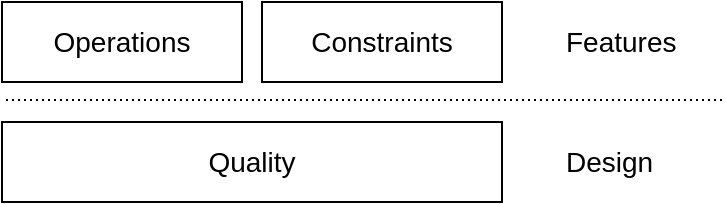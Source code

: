 <mxfile>
    <diagram id="ruQfy7zbbwY2wT_4JyyE" name="Page-1">
        <mxGraphModel dx="857" dy="899" grid="1" gridSize="10" guides="1" tooltips="1" connect="1" arrows="1" fold="1" page="1" pageScale="1" pageWidth="850" pageHeight="1100" math="0" shadow="0">
            <root>
                <mxCell id="0"/>
                <mxCell id="1" parent="0"/>
                <mxCell id="2" value="Operations" style="rounded=0;whiteSpace=wrap;html=1;verticalAlign=middle;fontSize=14;spacing=10;" vertex="1" parent="1">
                    <mxGeometry x="40" y="40" width="120" height="40" as="geometry"/>
                </mxCell>
                <mxCell id="5" value="Features" style="text;html=1;strokeColor=none;fillColor=none;align=left;verticalAlign=middle;whiteSpace=wrap;rounded=0;fontSize=14;" vertex="1" parent="1">
                    <mxGeometry x="320" y="40" width="80" height="40" as="geometry"/>
                </mxCell>
                <mxCell id="8" value="" style="endArrow=none;dashed=1;html=1;strokeWidth=1;fontSize=14;dashPattern=1 2;" edge="1" parent="1">
                    <mxGeometry width="50" height="50" relative="1" as="geometry">
                        <mxPoint x="400" y="89" as="sourcePoint"/>
                        <mxPoint x="40" y="89" as="targetPoint"/>
                    </mxGeometry>
                </mxCell>
                <mxCell id="11" value="Quality" style="rounded=0;whiteSpace=wrap;html=1;verticalAlign=middle;fontSize=14;spacing=10;" vertex="1" parent="1">
                    <mxGeometry x="40" y="100" width="250" height="40" as="geometry"/>
                </mxCell>
                <mxCell id="13" value="Constraints" style="rounded=0;whiteSpace=wrap;html=1;verticalAlign=middle;fontSize=14;spacing=10;" vertex="1" parent="1">
                    <mxGeometry x="170" y="40" width="120" height="40" as="geometry"/>
                </mxCell>
                <mxCell id="14" value="Design" style="text;html=1;strokeColor=none;fillColor=none;align=left;verticalAlign=middle;whiteSpace=wrap;rounded=0;fontSize=14;" vertex="1" parent="1">
                    <mxGeometry x="320" y="100" width="80" height="40" as="geometry"/>
                </mxCell>
            </root>
        </mxGraphModel>
    </diagram>
</mxfile>